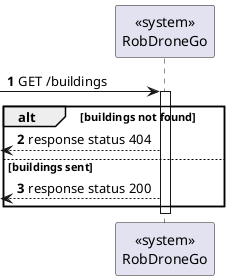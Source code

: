 @startuml
autonumber

participant "<<system>>\nRobDroneGo" as sys

[-> sys: GET /buildings

activate sys
alt buildings not found
    [<--sys : response status 404
else buildings sent
    [<--sys : response status 200
end
deactivate sys


@enduml
